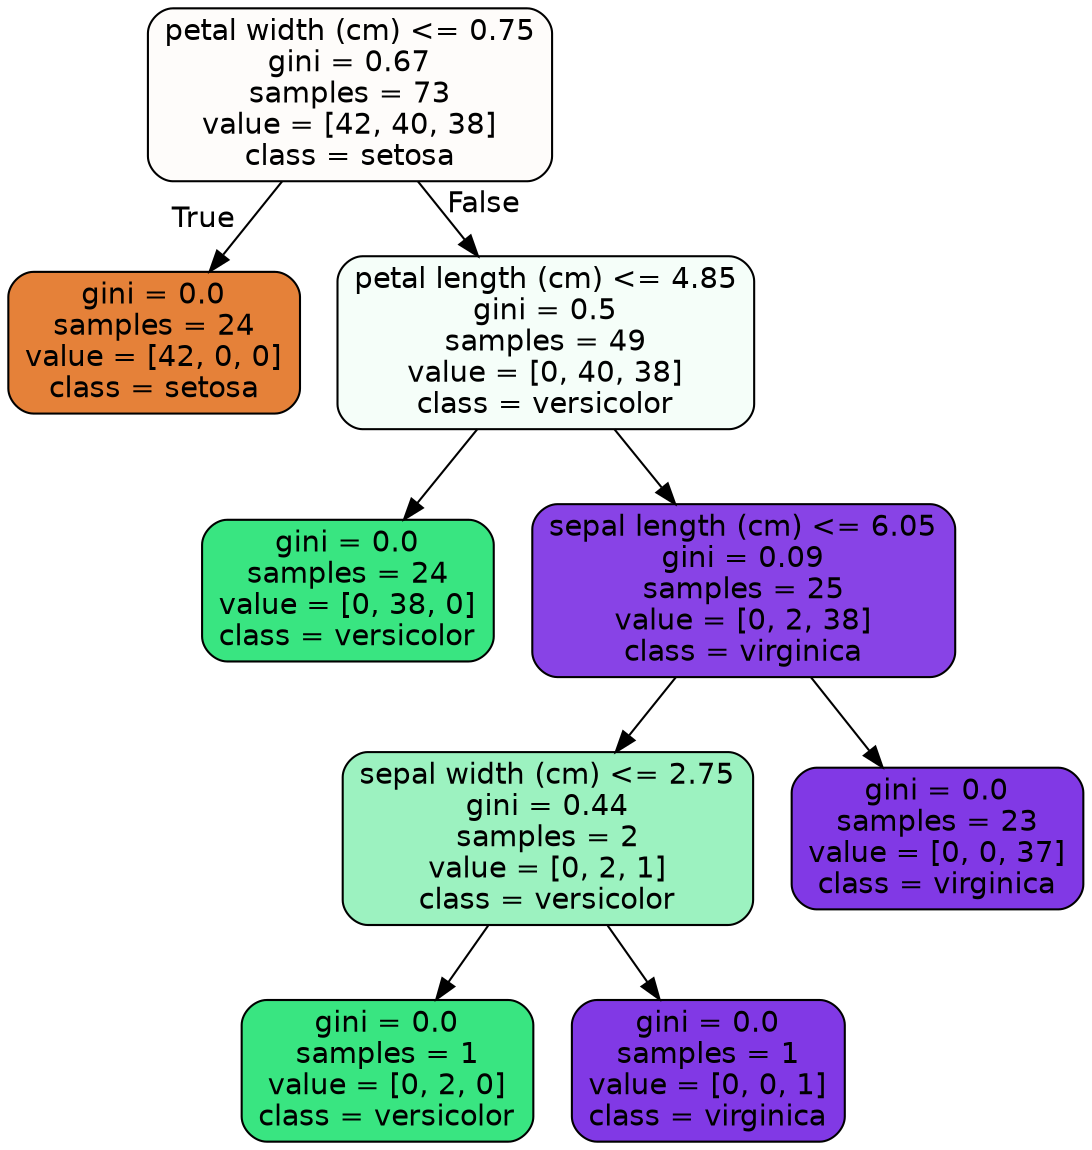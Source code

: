 digraph Tree {
node [shape=box, style="filled, rounded", color="black", fontname="helvetica"] ;
edge [fontname="helvetica"] ;
0 [label="petal width (cm) <= 0.75\ngini = 0.67\nsamples = 73\nvalue = [42, 40, 38]\nclass = setosa", fillcolor="#fefcfa"] ;
1 [label="gini = 0.0\nsamples = 24\nvalue = [42, 0, 0]\nclass = setosa", fillcolor="#e58139"] ;
0 -> 1 [labeldistance=2.5, labelangle=45, headlabel="True"] ;
2 [label="petal length (cm) <= 4.85\ngini = 0.5\nsamples = 49\nvalue = [0, 40, 38]\nclass = versicolor", fillcolor="#f5fef9"] ;
0 -> 2 [labeldistance=2.5, labelangle=-45, headlabel="False"] ;
3 [label="gini = 0.0\nsamples = 24\nvalue = [0, 38, 0]\nclass = versicolor", fillcolor="#39e581"] ;
2 -> 3 ;
4 [label="sepal length (cm) <= 6.05\ngini = 0.09\nsamples = 25\nvalue = [0, 2, 38]\nclass = virginica", fillcolor="#8843e6"] ;
2 -> 4 ;
5 [label="sepal width (cm) <= 2.75\ngini = 0.44\nsamples = 2\nvalue = [0, 2, 1]\nclass = versicolor", fillcolor="#9cf2c0"] ;
4 -> 5 ;
6 [label="gini = 0.0\nsamples = 1\nvalue = [0, 2, 0]\nclass = versicolor", fillcolor="#39e581"] ;
5 -> 6 ;
7 [label="gini = 0.0\nsamples = 1\nvalue = [0, 0, 1]\nclass = virginica", fillcolor="#8139e5"] ;
5 -> 7 ;
8 [label="gini = 0.0\nsamples = 23\nvalue = [0, 0, 37]\nclass = virginica", fillcolor="#8139e5"] ;
4 -> 8 ;
}